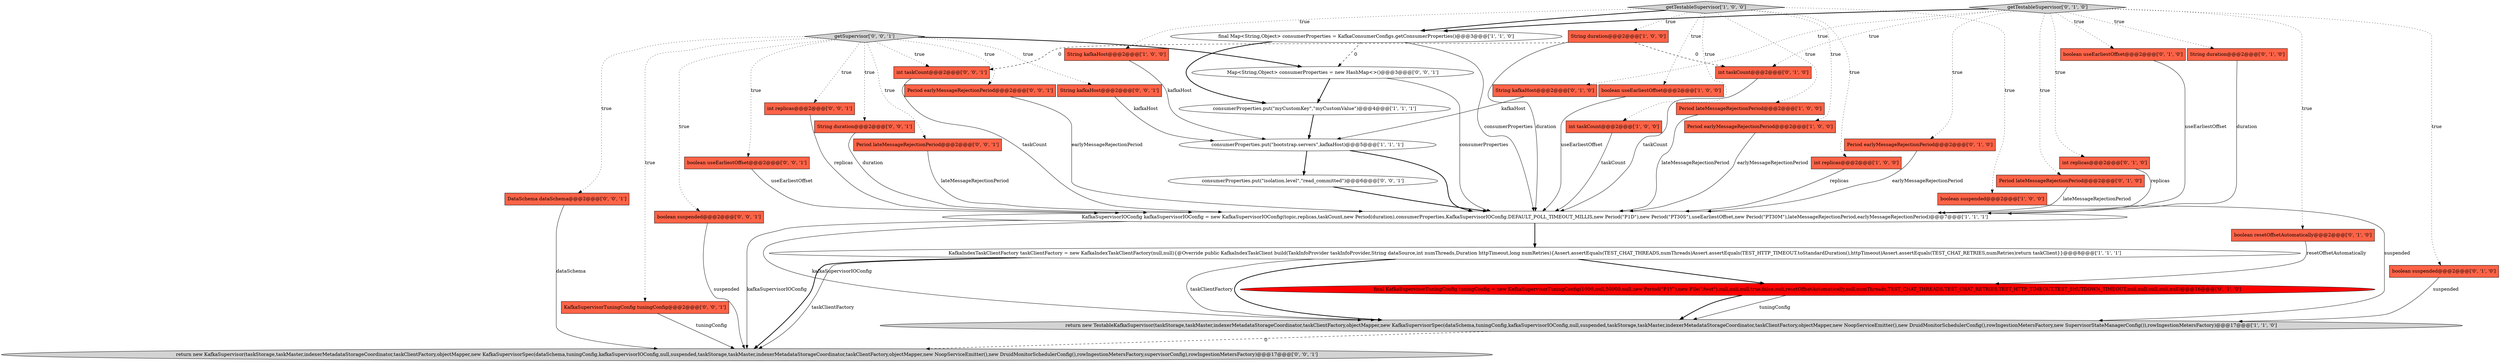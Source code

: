 digraph {
19 [style = filled, label = "String duration@@@2@@@['0', '1', '0']", fillcolor = tomato, shape = box image = "AAA0AAABBB2BBB"];
29 [style = filled, label = "Period earlyMessageRejectionPeriod@@@2@@@['0', '0', '1']", fillcolor = tomato, shape = box image = "AAA0AAABBB3BBB"];
31 [style = filled, label = "int replicas@@@2@@@['0', '0', '1']", fillcolor = tomato, shape = box image = "AAA0AAABBB3BBB"];
33 [style = filled, label = "String duration@@@2@@@['0', '0', '1']", fillcolor = tomato, shape = box image = "AAA0AAABBB3BBB"];
15 [style = filled, label = "final KafkaSupervisorTuningConfig tuningConfig = new KafkaSupervisorTuningConfig(1000,null,50000,null,new Period(\"P1Y\"),new File(\"/test\"),null,null,null,true,false,null,resetOffsetAutomatically,null,numThreads,TEST_CHAT_THREADS,TEST_CHAT_RETRIES,TEST_HTTP_TIMEOUT,TEST_SHUTDOWN_TIMEOUT,null,null,null,null,null)@@@16@@@['0', '1', '0']", fillcolor = red, shape = ellipse image = "AAA1AAABBB2BBB"];
26 [style = filled, label = "consumerProperties.put(\"isolation.level\",\"read_committed\")@@@6@@@['0', '0', '1']", fillcolor = white, shape = ellipse image = "AAA0AAABBB3BBB"];
7 [style = filled, label = "return new TestableKafkaSupervisor(taskStorage,taskMaster,indexerMetadataStorageCoordinator,taskClientFactory,objectMapper,new KafkaSupervisorSpec(dataSchema,tuningConfig,kafkaSupervisorIOConfig,null,suspended,taskStorage,taskMaster,indexerMetadataStorageCoordinator,taskClientFactory,objectMapper,new NoopServiceEmitter(),new DruidMonitorSchedulerConfig(),rowIngestionMetersFactory,new SupervisorStateManagerConfig()),rowIngestionMetersFactory)@@@17@@@['1', '1', '0']", fillcolor = lightgray, shape = ellipse image = "AAA0AAABBB1BBB"];
37 [style = filled, label = "KafkaSupervisorTuningConfig tuningConfig@@@2@@@['0', '0', '1']", fillcolor = tomato, shape = box image = "AAA0AAABBB3BBB"];
11 [style = filled, label = "getTestableSupervisor['1', '0', '0']", fillcolor = lightgray, shape = diamond image = "AAA0AAABBB1BBB"];
13 [style = filled, label = "KafkaIndexTaskClientFactory taskClientFactory = new KafkaIndexTaskClientFactory(null,null){@Override public KafkaIndexTaskClient build(TaskInfoProvider taskInfoProvider,String dataSource,int numThreads,Duration httpTimeout,long numRetries){Assert.assertEquals(TEST_CHAT_THREADS,numThreads)Assert.assertEquals(TEST_HTTP_TIMEOUT.toStandardDuration(),httpTimeout)Assert.assertEquals(TEST_CHAT_RETRIES,numRetries)return taskClient}}@@@8@@@['1', '1', '1']", fillcolor = white, shape = ellipse image = "AAA0AAABBB1BBB"];
1 [style = filled, label = "String kafkaHost@@@2@@@['1', '0', '0']", fillcolor = tomato, shape = box image = "AAA0AAABBB1BBB"];
21 [style = filled, label = "getTestableSupervisor['0', '1', '0']", fillcolor = lightgray, shape = diamond image = "AAA0AAABBB2BBB"];
27 [style = filled, label = "getSupervisor['0', '0', '1']", fillcolor = lightgray, shape = diamond image = "AAA0AAABBB3BBB"];
0 [style = filled, label = "int taskCount@@@2@@@['1', '0', '0']", fillcolor = tomato, shape = box image = "AAA0AAABBB1BBB"];
34 [style = filled, label = "DataSchema dataSchema@@@2@@@['0', '0', '1']", fillcolor = tomato, shape = box image = "AAA0AAABBB3BBB"];
30 [style = filled, label = "Period lateMessageRejectionPeriod@@@2@@@['0', '0', '1']", fillcolor = tomato, shape = box image = "AAA0AAABBB3BBB"];
24 [style = filled, label = "String kafkaHost@@@2@@@['0', '1', '0']", fillcolor = tomato, shape = box image = "AAA0AAABBB2BBB"];
18 [style = filled, label = "Period earlyMessageRejectionPeriod@@@2@@@['0', '1', '0']", fillcolor = tomato, shape = box image = "AAA0AAABBB2BBB"];
10 [style = filled, label = "int replicas@@@2@@@['1', '0', '0']", fillcolor = tomato, shape = box image = "AAA0AAABBB1BBB"];
35 [style = filled, label = "boolean useEarliestOffset@@@2@@@['0', '0', '1']", fillcolor = tomato, shape = box image = "AAA0AAABBB3BBB"];
39 [style = filled, label = "return new KafkaSupervisor(taskStorage,taskMaster,indexerMetadataStorageCoordinator,taskClientFactory,objectMapper,new KafkaSupervisorSpec(dataSchema,tuningConfig,kafkaSupervisorIOConfig,null,suspended,taskStorage,taskMaster,indexerMetadataStorageCoordinator,taskClientFactory,objectMapper,new NoopServiceEmitter(),new DruidMonitorSchedulerConfig(),rowIngestionMetersFactory,supervisorConfig),rowIngestionMetersFactory)@@@17@@@['0', '0', '1']", fillcolor = lightgray, shape = ellipse image = "AAA0AAABBB3BBB"];
14 [style = filled, label = "String duration@@@2@@@['1', '0', '0']", fillcolor = tomato, shape = box image = "AAA1AAABBB1BBB"];
38 [style = filled, label = "int taskCount@@@2@@@['0', '0', '1']", fillcolor = tomato, shape = box image = "AAA0AAABBB3BBB"];
12 [style = filled, label = "boolean suspended@@@2@@@['1', '0', '0']", fillcolor = tomato, shape = box image = "AAA0AAABBB1BBB"];
5 [style = filled, label = "consumerProperties.put(\"bootstrap.servers\",kafkaHost)@@@5@@@['1', '1', '1']", fillcolor = white, shape = ellipse image = "AAA0AAABBB1BBB"];
17 [style = filled, label = "boolean resetOffsetAutomatically@@@2@@@['0', '1', '0']", fillcolor = tomato, shape = box image = "AAA0AAABBB2BBB"];
6 [style = filled, label = "boolean useEarliestOffset@@@2@@@['1', '0', '0']", fillcolor = tomato, shape = box image = "AAA0AAABBB1BBB"];
32 [style = filled, label = "Map<String,Object> consumerProperties = new HashMap<>()@@@3@@@['0', '0', '1']", fillcolor = white, shape = ellipse image = "AAA0AAABBB3BBB"];
25 [style = filled, label = "int taskCount@@@2@@@['0', '1', '0']", fillcolor = tomato, shape = box image = "AAA1AAABBB2BBB"];
16 [style = filled, label = "int replicas@@@2@@@['0', '1', '0']", fillcolor = tomato, shape = box image = "AAA0AAABBB2BBB"];
9 [style = filled, label = "KafkaSupervisorIOConfig kafkaSupervisorIOConfig = new KafkaSupervisorIOConfig(topic,replicas,taskCount,new Period(duration),consumerProperties,KafkaSupervisorIOConfig.DEFAULT_POLL_TIMEOUT_MILLIS,new Period(\"P1D\"),new Period(\"PT30S\"),useEarliestOffset,new Period(\"PT30M\"),lateMessageRejectionPeriod,earlyMessageRejectionPeriod)@@@7@@@['1', '1', '1']", fillcolor = white, shape = ellipse image = "AAA0AAABBB1BBB"];
3 [style = filled, label = "Period lateMessageRejectionPeriod@@@2@@@['1', '0', '0']", fillcolor = tomato, shape = box image = "AAA0AAABBB1BBB"];
20 [style = filled, label = "boolean suspended@@@2@@@['0', '1', '0']", fillcolor = tomato, shape = box image = "AAA0AAABBB2BBB"];
22 [style = filled, label = "Period lateMessageRejectionPeriod@@@2@@@['0', '1', '0']", fillcolor = tomato, shape = box image = "AAA0AAABBB2BBB"];
36 [style = filled, label = "boolean suspended@@@2@@@['0', '0', '1']", fillcolor = tomato, shape = box image = "AAA0AAABBB3BBB"];
4 [style = filled, label = "consumerProperties.put(\"myCustomKey\",\"myCustomValue\")@@@4@@@['1', '1', '1']", fillcolor = white, shape = ellipse image = "AAA0AAABBB1BBB"];
28 [style = filled, label = "String kafkaHost@@@2@@@['0', '0', '1']", fillcolor = tomato, shape = box image = "AAA0AAABBB3BBB"];
8 [style = filled, label = "Period earlyMessageRejectionPeriod@@@2@@@['1', '0', '0']", fillcolor = tomato, shape = box image = "AAA0AAABBB1BBB"];
23 [style = filled, label = "boolean useEarliestOffset@@@2@@@['0', '1', '0']", fillcolor = tomato, shape = box image = "AAA0AAABBB2BBB"];
2 [style = filled, label = "final Map<String,Object> consumerProperties = KafkaConsumerConfigs.getConsumerProperties()@@@3@@@['1', '1', '0']", fillcolor = white, shape = ellipse image = "AAA0AAABBB1BBB"];
19->9 [style = solid, label="duration"];
37->39 [style = solid, label="tuningConfig"];
22->9 [style = solid, label="lateMessageRejectionPeriod"];
17->15 [style = solid, label="resetOffsetAutomatically"];
27->32 [style = bold, label=""];
21->20 [style = dotted, label="true"];
20->7 [style = solid, label="suspended"];
15->7 [style = bold, label=""];
31->9 [style = solid, label="replicas"];
5->9 [style = bold, label=""];
36->39 [style = solid, label="suspended"];
21->18 [style = dotted, label="true"];
30->9 [style = solid, label="lateMessageRejectionPeriod"];
11->10 [style = dotted, label="true"];
27->33 [style = dotted, label="true"];
11->1 [style = dotted, label="true"];
27->34 [style = dotted, label="true"];
14->25 [style = dashed, label="0"];
2->32 [style = dashed, label="0"];
2->9 [style = solid, label="consumerProperties"];
32->9 [style = solid, label="consumerProperties"];
11->12 [style = dotted, label="true"];
11->14 [style = dotted, label="true"];
8->9 [style = solid, label="earlyMessageRejectionPeriod"];
16->9 [style = solid, label="replicas"];
33->9 [style = solid, label="duration"];
35->9 [style = solid, label="useEarliestOffset"];
25->9 [style = solid, label="taskCount"];
3->9 [style = solid, label="lateMessageRejectionPeriod"];
5->26 [style = bold, label=""];
26->9 [style = bold, label=""];
13->39 [style = bold, label=""];
21->17 [style = dotted, label="true"];
21->22 [style = dotted, label="true"];
27->38 [style = dotted, label="true"];
27->37 [style = dotted, label="true"];
2->4 [style = bold, label=""];
11->2 [style = bold, label=""];
1->5 [style = solid, label="kafkaHost"];
14->9 [style = solid, label="duration"];
29->9 [style = solid, label="earlyMessageRejectionPeriod"];
21->2 [style = bold, label=""];
38->9 [style = solid, label="taskCount"];
21->25 [style = dotted, label="true"];
27->28 [style = dotted, label="true"];
27->30 [style = dotted, label="true"];
24->5 [style = solid, label="kafkaHost"];
0->9 [style = solid, label="taskCount"];
21->24 [style = dotted, label="true"];
15->7 [style = solid, label="tuningConfig"];
9->7 [style = solid, label="kafkaSupervisorIOConfig"];
27->29 [style = dotted, label="true"];
10->9 [style = solid, label="replicas"];
13->7 [style = bold, label=""];
11->6 [style = dotted, label="true"];
21->23 [style = dotted, label="true"];
11->0 [style = dotted, label="true"];
23->9 [style = solid, label="useEarliestOffset"];
21->19 [style = dotted, label="true"];
27->31 [style = dotted, label="true"];
14->38 [style = dashed, label="0"];
12->7 [style = solid, label="suspended"];
34->39 [style = solid, label="dataSchema"];
9->39 [style = solid, label="kafkaSupervisorIOConfig"];
6->9 [style = solid, label="useEarliestOffset"];
11->8 [style = dotted, label="true"];
32->4 [style = bold, label=""];
13->15 [style = bold, label=""];
28->5 [style = solid, label="kafkaHost"];
21->16 [style = dotted, label="true"];
7->39 [style = dashed, label="0"];
13->39 [style = solid, label="taskClientFactory"];
11->3 [style = dotted, label="true"];
18->9 [style = solid, label="earlyMessageRejectionPeriod"];
27->35 [style = dotted, label="true"];
4->5 [style = bold, label=""];
27->36 [style = dotted, label="true"];
13->7 [style = solid, label="taskClientFactory"];
9->13 [style = bold, label=""];
}
